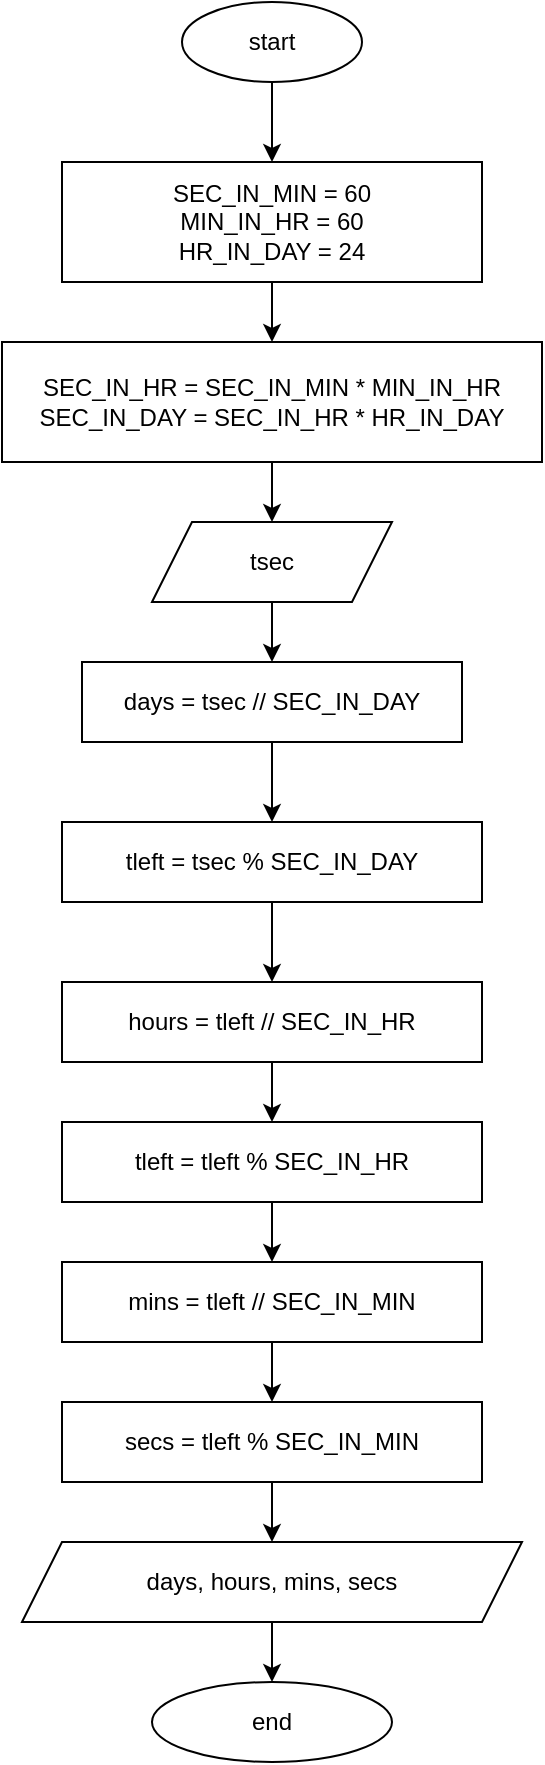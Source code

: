 <mxfile version="28.2.5">
  <diagram name="Page-1" id="GmAXu2W3FbztkmVpDO5C">
    <mxGraphModel dx="1351" dy="1003" grid="1" gridSize="10" guides="1" tooltips="1" connect="1" arrows="1" fold="1" page="1" pageScale="1" pageWidth="827" pageHeight="1169" background="#ffffff" math="0" shadow="0">
      <root>
        <mxCell id="0" />
        <mxCell id="1" parent="0" />
        <mxCell id="IZQVQYXImKXm4vi6CAaF-3" value="" style="edgeStyle=orthogonalEdgeStyle;rounded=0;orthogonalLoop=1;jettySize=auto;html=1;" parent="1" source="IZQVQYXImKXm4vi6CAaF-1" target="IZQVQYXImKXm4vi6CAaF-2" edge="1">
          <mxGeometry relative="1" as="geometry" />
        </mxCell>
        <mxCell id="IZQVQYXImKXm4vi6CAaF-1" value="start" style="ellipse;whiteSpace=wrap;html=1;" parent="1" vertex="1">
          <mxGeometry x="350" y="60" width="90" height="40" as="geometry" />
        </mxCell>
        <mxCell id="IZQVQYXImKXm4vi6CAaF-5" value="" style="edgeStyle=orthogonalEdgeStyle;rounded=0;orthogonalLoop=1;jettySize=auto;html=1;" parent="1" source="IZQVQYXImKXm4vi6CAaF-2" target="IZQVQYXImKXm4vi6CAaF-4" edge="1">
          <mxGeometry relative="1" as="geometry" />
        </mxCell>
        <mxCell id="IZQVQYXImKXm4vi6CAaF-2" value="SEC_IN_MIN = 60&lt;div&gt;MIN_IN_HR = 60&lt;/div&gt;&lt;div&gt;HR_IN_DAY = 24&lt;/div&gt;" style="rounded=0;whiteSpace=wrap;html=1;" parent="1" vertex="1">
          <mxGeometry x="290" y="140" width="210" height="60" as="geometry" />
        </mxCell>
        <mxCell id="IZQVQYXImKXm4vi6CAaF-7" value="" style="edgeStyle=orthogonalEdgeStyle;rounded=0;orthogonalLoop=1;jettySize=auto;html=1;" parent="1" source="IZQVQYXImKXm4vi6CAaF-4" target="IZQVQYXImKXm4vi6CAaF-6" edge="1">
          <mxGeometry relative="1" as="geometry" />
        </mxCell>
        <mxCell id="IZQVQYXImKXm4vi6CAaF-4" value="SEC_IN_HR = SEC_IN_MIN * MIN_IN_HR&lt;div&gt;SEC_IN_DAY = SEC_IN_HR * HR_IN_DAY&lt;/div&gt;" style="whiteSpace=wrap;html=1;rounded=0;" parent="1" vertex="1">
          <mxGeometry x="260" y="230" width="270" height="60" as="geometry" />
        </mxCell>
        <mxCell id="IZQVQYXImKXm4vi6CAaF-9" value="" style="edgeStyle=orthogonalEdgeStyle;rounded=0;orthogonalLoop=1;jettySize=auto;html=1;" parent="1" source="IZQVQYXImKXm4vi6CAaF-6" target="IZQVQYXImKXm4vi6CAaF-8" edge="1">
          <mxGeometry relative="1" as="geometry" />
        </mxCell>
        <mxCell id="IZQVQYXImKXm4vi6CAaF-6" value="tsec" style="shape=parallelogram;perimeter=parallelogramPerimeter;whiteSpace=wrap;html=1;fixedSize=1;rounded=0;" parent="1" vertex="1">
          <mxGeometry x="335" y="320" width="120" height="40" as="geometry" />
        </mxCell>
        <mxCell id="IZQVQYXImKXm4vi6CAaF-11" value="" style="edgeStyle=orthogonalEdgeStyle;rounded=0;orthogonalLoop=1;jettySize=auto;html=1;" parent="1" source="IZQVQYXImKXm4vi6CAaF-8" target="IZQVQYXImKXm4vi6CAaF-10" edge="1">
          <mxGeometry relative="1" as="geometry" />
        </mxCell>
        <mxCell id="IZQVQYXImKXm4vi6CAaF-8" value="days = tsec // SEC_IN_DAY" style="whiteSpace=wrap;html=1;rounded=0;" parent="1" vertex="1">
          <mxGeometry x="300" y="390" width="190" height="40" as="geometry" />
        </mxCell>
        <mxCell id="IZQVQYXImKXm4vi6CAaF-13" value="" style="edgeStyle=orthogonalEdgeStyle;rounded=0;orthogonalLoop=1;jettySize=auto;html=1;" parent="1" source="IZQVQYXImKXm4vi6CAaF-10" target="IZQVQYXImKXm4vi6CAaF-12" edge="1">
          <mxGeometry relative="1" as="geometry" />
        </mxCell>
        <mxCell id="IZQVQYXImKXm4vi6CAaF-10" value="tleft = tsec % SEC_IN_DAY" style="whiteSpace=wrap;html=1;rounded=0;" parent="1" vertex="1">
          <mxGeometry x="290" y="470" width="210" height="40" as="geometry" />
        </mxCell>
        <mxCell id="IZQVQYXImKXm4vi6CAaF-15" value="" style="edgeStyle=orthogonalEdgeStyle;rounded=0;orthogonalLoop=1;jettySize=auto;html=1;" parent="1" source="IZQVQYXImKXm4vi6CAaF-12" target="IZQVQYXImKXm4vi6CAaF-14" edge="1">
          <mxGeometry relative="1" as="geometry" />
        </mxCell>
        <mxCell id="IZQVQYXImKXm4vi6CAaF-12" value="hours = tleft // SEC_IN_HR" style="whiteSpace=wrap;html=1;rounded=0;" parent="1" vertex="1">
          <mxGeometry x="290" y="550" width="210" height="40" as="geometry" />
        </mxCell>
        <mxCell id="IZQVQYXImKXm4vi6CAaF-17" value="" style="edgeStyle=orthogonalEdgeStyle;rounded=0;orthogonalLoop=1;jettySize=auto;html=1;" parent="1" source="IZQVQYXImKXm4vi6CAaF-14" target="IZQVQYXImKXm4vi6CAaF-16" edge="1">
          <mxGeometry relative="1" as="geometry" />
        </mxCell>
        <mxCell id="IZQVQYXImKXm4vi6CAaF-14" value="tleft = tleft % SEC_IN_HR" style="whiteSpace=wrap;html=1;rounded=0;" parent="1" vertex="1">
          <mxGeometry x="290" y="620" width="210" height="40" as="geometry" />
        </mxCell>
        <mxCell id="IZQVQYXImKXm4vi6CAaF-19" value="" style="edgeStyle=orthogonalEdgeStyle;rounded=0;orthogonalLoop=1;jettySize=auto;html=1;" parent="1" source="IZQVQYXImKXm4vi6CAaF-16" target="IZQVQYXImKXm4vi6CAaF-18" edge="1">
          <mxGeometry relative="1" as="geometry" />
        </mxCell>
        <mxCell id="IZQVQYXImKXm4vi6CAaF-16" value="mins = tleft // SEC_IN_MIN" style="whiteSpace=wrap;html=1;rounded=0;" parent="1" vertex="1">
          <mxGeometry x="290" y="690" width="210" height="40" as="geometry" />
        </mxCell>
        <mxCell id="IZQVQYXImKXm4vi6CAaF-21" value="" style="edgeStyle=orthogonalEdgeStyle;rounded=0;orthogonalLoop=1;jettySize=auto;html=1;" parent="1" source="IZQVQYXImKXm4vi6CAaF-18" target="IZQVQYXImKXm4vi6CAaF-20" edge="1">
          <mxGeometry relative="1" as="geometry" />
        </mxCell>
        <mxCell id="IZQVQYXImKXm4vi6CAaF-18" value="secs = tleft % SEC_IN_MIN" style="whiteSpace=wrap;html=1;rounded=0;" parent="1" vertex="1">
          <mxGeometry x="290" y="760" width="210" height="40" as="geometry" />
        </mxCell>
        <mxCell id="IZQVQYXImKXm4vi6CAaF-23" value="" style="edgeStyle=orthogonalEdgeStyle;rounded=0;orthogonalLoop=1;jettySize=auto;html=1;" parent="1" source="IZQVQYXImKXm4vi6CAaF-20" target="IZQVQYXImKXm4vi6CAaF-22" edge="1">
          <mxGeometry relative="1" as="geometry" />
        </mxCell>
        <mxCell id="IZQVQYXImKXm4vi6CAaF-20" value="days, hours, mins, secs" style="shape=parallelogram;perimeter=parallelogramPerimeter;whiteSpace=wrap;html=1;fixedSize=1;rounded=0;" parent="1" vertex="1">
          <mxGeometry x="270" y="830" width="250" height="40" as="geometry" />
        </mxCell>
        <mxCell id="IZQVQYXImKXm4vi6CAaF-22" value="end" style="ellipse;whiteSpace=wrap;html=1;" parent="1" vertex="1">
          <mxGeometry x="335" y="900" width="120" height="40" as="geometry" />
        </mxCell>
      </root>
    </mxGraphModel>
  </diagram>
</mxfile>
